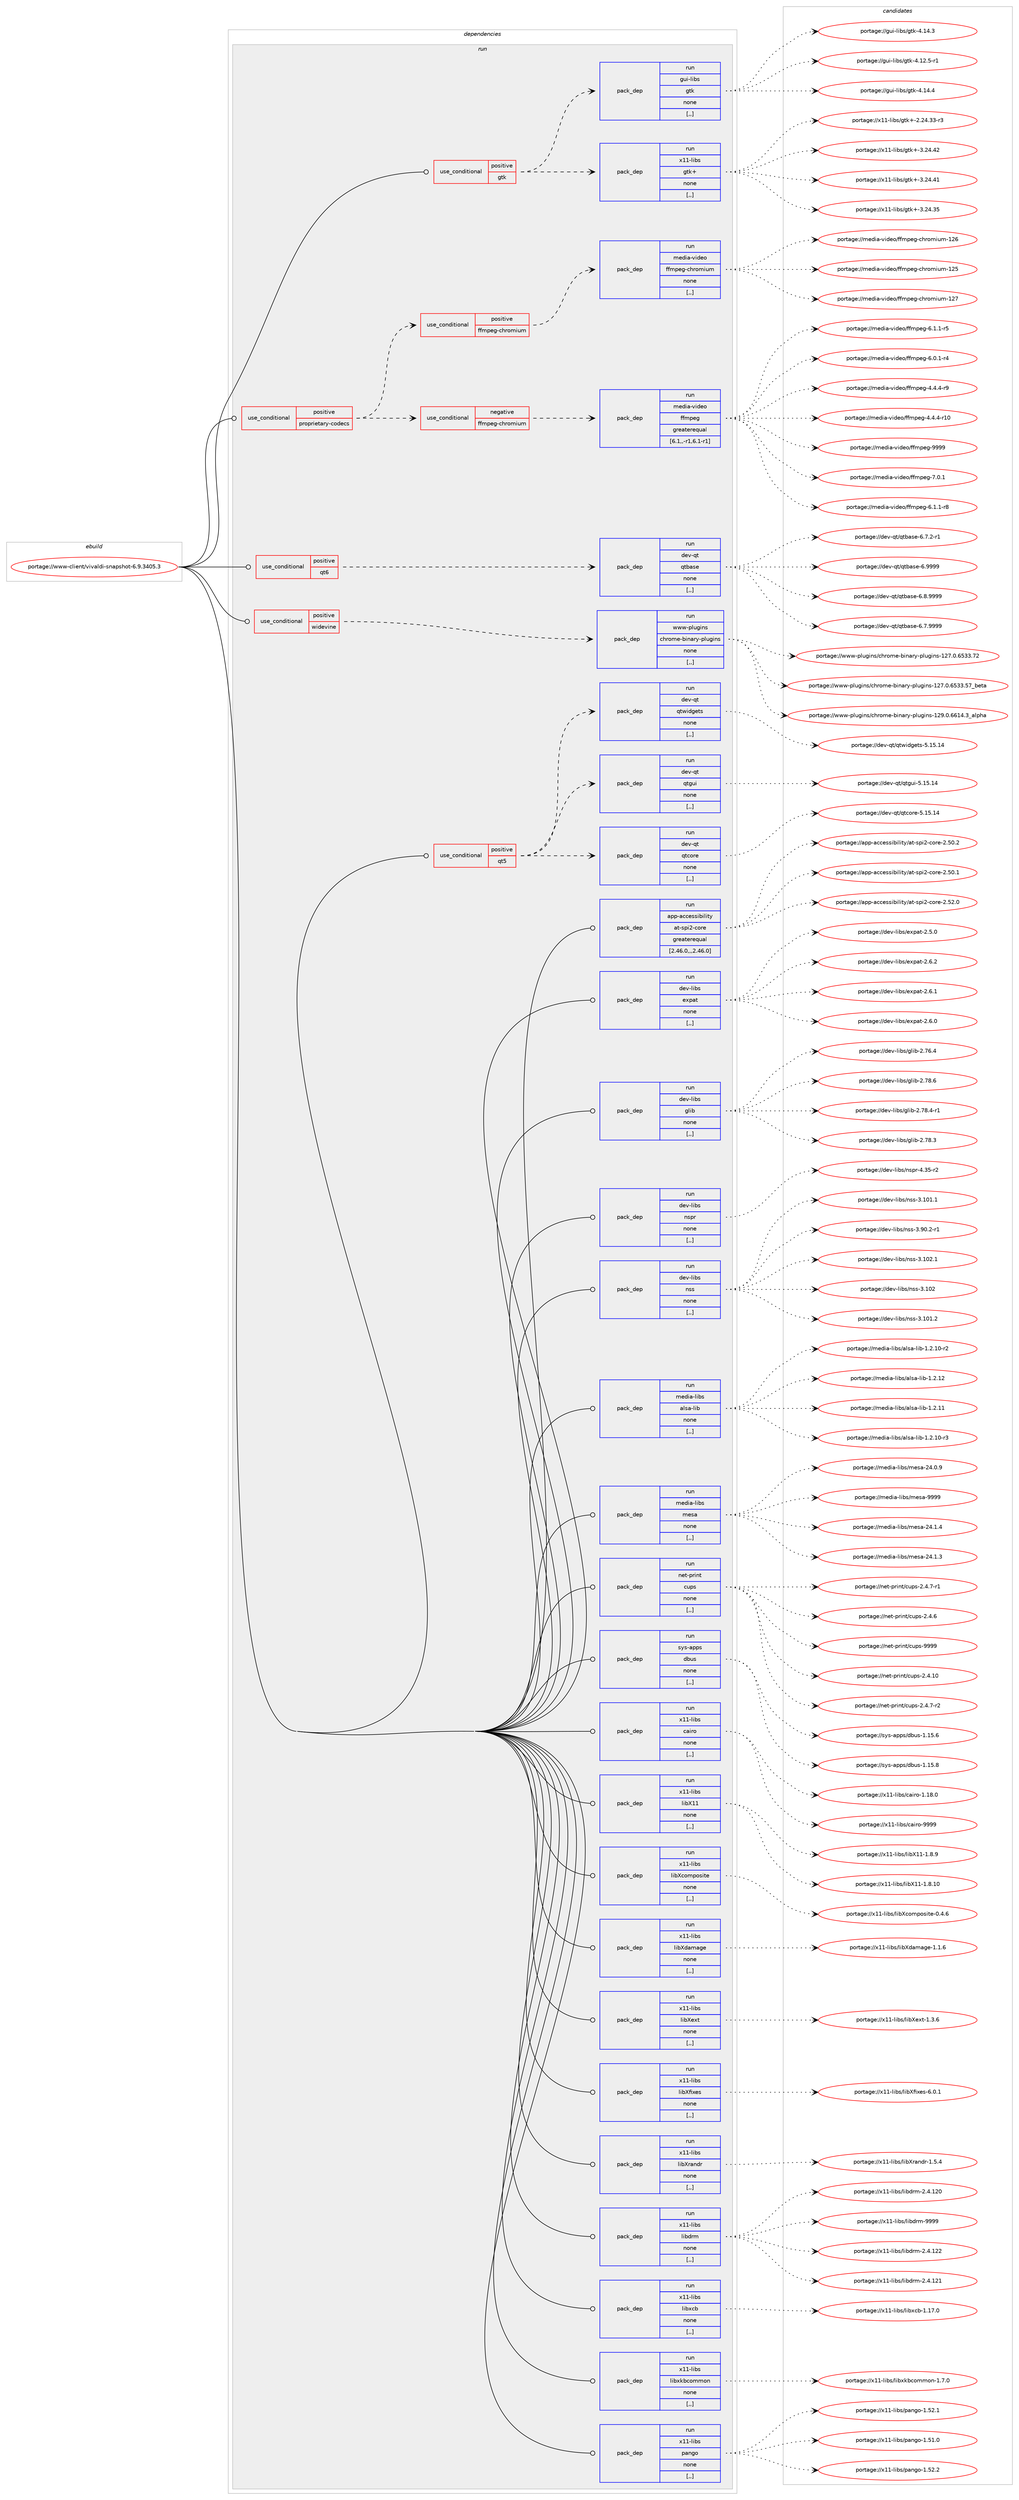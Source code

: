 digraph prolog {

# *************
# Graph options
# *************

newrank=true;
concentrate=true;
compound=true;
graph [rankdir=LR,fontname=Helvetica,fontsize=10,ranksep=1.5];#, ranksep=2.5, nodesep=0.2];
edge  [arrowhead=vee];
node  [fontname=Helvetica,fontsize=10];

# **********
# The ebuild
# **********

subgraph cluster_leftcol {
color=gray;
label=<<i>ebuild</i>>;
id [label="portage://www-client/vivaldi-snapshot-6.9.3405.3", color=red, width=4, href="../www-client/vivaldi-snapshot-6.9.3405.3.svg"];
}

# ****************
# The dependencies
# ****************

subgraph cluster_midcol {
color=gray;
label=<<i>dependencies</i>>;
subgraph cluster_compile {
fillcolor="#eeeeee";
style=filled;
label=<<i>compile</i>>;
}
subgraph cluster_compileandrun {
fillcolor="#eeeeee";
style=filled;
label=<<i>compile and run</i>>;
}
subgraph cluster_run {
fillcolor="#eeeeee";
style=filled;
label=<<i>run</i>>;
subgraph cond120314 {
dependency452154 [label=<<TABLE BORDER="0" CELLBORDER="1" CELLSPACING="0" CELLPADDING="4"><TR><TD ROWSPAN="3" CELLPADDING="10">use_conditional</TD></TR><TR><TD>positive</TD></TR><TR><TD>gtk</TD></TR></TABLE>>, shape=none, color=red];
subgraph pack328477 {
dependency452155 [label=<<TABLE BORDER="0" CELLBORDER="1" CELLSPACING="0" CELLPADDING="4" WIDTH="220"><TR><TD ROWSPAN="6" CELLPADDING="30">pack_dep</TD></TR><TR><TD WIDTH="110">run</TD></TR><TR><TD>gui-libs</TD></TR><TR><TD>gtk</TD></TR><TR><TD>none</TD></TR><TR><TD>[,,]</TD></TR></TABLE>>, shape=none, color=blue];
}
dependency452154:e -> dependency452155:w [weight=20,style="dashed",arrowhead="vee"];
subgraph pack328478 {
dependency452156 [label=<<TABLE BORDER="0" CELLBORDER="1" CELLSPACING="0" CELLPADDING="4" WIDTH="220"><TR><TD ROWSPAN="6" CELLPADDING="30">pack_dep</TD></TR><TR><TD WIDTH="110">run</TD></TR><TR><TD>x11-libs</TD></TR><TR><TD>gtk+</TD></TR><TR><TD>none</TD></TR><TR><TD>[,,]</TD></TR></TABLE>>, shape=none, color=blue];
}
dependency452154:e -> dependency452156:w [weight=20,style="dashed",arrowhead="vee"];
}
id:e -> dependency452154:w [weight=20,style="solid",arrowhead="odot"];
subgraph cond120315 {
dependency452157 [label=<<TABLE BORDER="0" CELLBORDER="1" CELLSPACING="0" CELLPADDING="4"><TR><TD ROWSPAN="3" CELLPADDING="10">use_conditional</TD></TR><TR><TD>positive</TD></TR><TR><TD>proprietary-codecs</TD></TR></TABLE>>, shape=none, color=red];
subgraph cond120316 {
dependency452158 [label=<<TABLE BORDER="0" CELLBORDER="1" CELLSPACING="0" CELLPADDING="4"><TR><TD ROWSPAN="3" CELLPADDING="10">use_conditional</TD></TR><TR><TD>negative</TD></TR><TR><TD>ffmpeg-chromium</TD></TR></TABLE>>, shape=none, color=red];
subgraph pack328479 {
dependency452159 [label=<<TABLE BORDER="0" CELLBORDER="1" CELLSPACING="0" CELLPADDING="4" WIDTH="220"><TR><TD ROWSPAN="6" CELLPADDING="30">pack_dep</TD></TR><TR><TD WIDTH="110">run</TD></TR><TR><TD>media-video</TD></TR><TR><TD>ffmpeg</TD></TR><TR><TD>greaterequal</TD></TR><TR><TD>[6.1,,-r1,6.1-r1]</TD></TR></TABLE>>, shape=none, color=blue];
}
dependency452158:e -> dependency452159:w [weight=20,style="dashed",arrowhead="vee"];
}
dependency452157:e -> dependency452158:w [weight=20,style="dashed",arrowhead="vee"];
subgraph cond120317 {
dependency452160 [label=<<TABLE BORDER="0" CELLBORDER="1" CELLSPACING="0" CELLPADDING="4"><TR><TD ROWSPAN="3" CELLPADDING="10">use_conditional</TD></TR><TR><TD>positive</TD></TR><TR><TD>ffmpeg-chromium</TD></TR></TABLE>>, shape=none, color=red];
subgraph pack328480 {
dependency452161 [label=<<TABLE BORDER="0" CELLBORDER="1" CELLSPACING="0" CELLPADDING="4" WIDTH="220"><TR><TD ROWSPAN="6" CELLPADDING="30">pack_dep</TD></TR><TR><TD WIDTH="110">run</TD></TR><TR><TD>media-video</TD></TR><TR><TD>ffmpeg-chromium</TD></TR><TR><TD>none</TD></TR><TR><TD>[,,]</TD></TR></TABLE>>, shape=none, color=blue];
}
dependency452160:e -> dependency452161:w [weight=20,style="dashed",arrowhead="vee"];
}
dependency452157:e -> dependency452160:w [weight=20,style="dashed",arrowhead="vee"];
}
id:e -> dependency452157:w [weight=20,style="solid",arrowhead="odot"];
subgraph cond120318 {
dependency452162 [label=<<TABLE BORDER="0" CELLBORDER="1" CELLSPACING="0" CELLPADDING="4"><TR><TD ROWSPAN="3" CELLPADDING="10">use_conditional</TD></TR><TR><TD>positive</TD></TR><TR><TD>qt5</TD></TR></TABLE>>, shape=none, color=red];
subgraph pack328481 {
dependency452163 [label=<<TABLE BORDER="0" CELLBORDER="1" CELLSPACING="0" CELLPADDING="4" WIDTH="220"><TR><TD ROWSPAN="6" CELLPADDING="30">pack_dep</TD></TR><TR><TD WIDTH="110">run</TD></TR><TR><TD>dev-qt</TD></TR><TR><TD>qtcore</TD></TR><TR><TD>none</TD></TR><TR><TD>[,,]</TD></TR></TABLE>>, shape=none, color=blue];
}
dependency452162:e -> dependency452163:w [weight=20,style="dashed",arrowhead="vee"];
subgraph pack328482 {
dependency452164 [label=<<TABLE BORDER="0" CELLBORDER="1" CELLSPACING="0" CELLPADDING="4" WIDTH="220"><TR><TD ROWSPAN="6" CELLPADDING="30">pack_dep</TD></TR><TR><TD WIDTH="110">run</TD></TR><TR><TD>dev-qt</TD></TR><TR><TD>qtgui</TD></TR><TR><TD>none</TD></TR><TR><TD>[,,]</TD></TR></TABLE>>, shape=none, color=blue];
}
dependency452162:e -> dependency452164:w [weight=20,style="dashed",arrowhead="vee"];
subgraph pack328483 {
dependency452165 [label=<<TABLE BORDER="0" CELLBORDER="1" CELLSPACING="0" CELLPADDING="4" WIDTH="220"><TR><TD ROWSPAN="6" CELLPADDING="30">pack_dep</TD></TR><TR><TD WIDTH="110">run</TD></TR><TR><TD>dev-qt</TD></TR><TR><TD>qtwidgets</TD></TR><TR><TD>none</TD></TR><TR><TD>[,,]</TD></TR></TABLE>>, shape=none, color=blue];
}
dependency452162:e -> dependency452165:w [weight=20,style="dashed",arrowhead="vee"];
}
id:e -> dependency452162:w [weight=20,style="solid",arrowhead="odot"];
subgraph cond120319 {
dependency452166 [label=<<TABLE BORDER="0" CELLBORDER="1" CELLSPACING="0" CELLPADDING="4"><TR><TD ROWSPAN="3" CELLPADDING="10">use_conditional</TD></TR><TR><TD>positive</TD></TR><TR><TD>qt6</TD></TR></TABLE>>, shape=none, color=red];
subgraph pack328484 {
dependency452167 [label=<<TABLE BORDER="0" CELLBORDER="1" CELLSPACING="0" CELLPADDING="4" WIDTH="220"><TR><TD ROWSPAN="6" CELLPADDING="30">pack_dep</TD></TR><TR><TD WIDTH="110">run</TD></TR><TR><TD>dev-qt</TD></TR><TR><TD>qtbase</TD></TR><TR><TD>none</TD></TR><TR><TD>[,,]</TD></TR></TABLE>>, shape=none, color=blue];
}
dependency452166:e -> dependency452167:w [weight=20,style="dashed",arrowhead="vee"];
}
id:e -> dependency452166:w [weight=20,style="solid",arrowhead="odot"];
subgraph cond120320 {
dependency452168 [label=<<TABLE BORDER="0" CELLBORDER="1" CELLSPACING="0" CELLPADDING="4"><TR><TD ROWSPAN="3" CELLPADDING="10">use_conditional</TD></TR><TR><TD>positive</TD></TR><TR><TD>widevine</TD></TR></TABLE>>, shape=none, color=red];
subgraph pack328485 {
dependency452169 [label=<<TABLE BORDER="0" CELLBORDER="1" CELLSPACING="0" CELLPADDING="4" WIDTH="220"><TR><TD ROWSPAN="6" CELLPADDING="30">pack_dep</TD></TR><TR><TD WIDTH="110">run</TD></TR><TR><TD>www-plugins</TD></TR><TR><TD>chrome-binary-plugins</TD></TR><TR><TD>none</TD></TR><TR><TD>[,,]</TD></TR></TABLE>>, shape=none, color=blue];
}
dependency452168:e -> dependency452169:w [weight=20,style="dashed",arrowhead="vee"];
}
id:e -> dependency452168:w [weight=20,style="solid",arrowhead="odot"];
subgraph pack328486 {
dependency452170 [label=<<TABLE BORDER="0" CELLBORDER="1" CELLSPACING="0" CELLPADDING="4" WIDTH="220"><TR><TD ROWSPAN="6" CELLPADDING="30">pack_dep</TD></TR><TR><TD WIDTH="110">run</TD></TR><TR><TD>app-accessibility</TD></TR><TR><TD>at-spi2-core</TD></TR><TR><TD>greaterequal</TD></TR><TR><TD>[2.46.0,,,2.46.0]</TD></TR></TABLE>>, shape=none, color=blue];
}
id:e -> dependency452170:w [weight=20,style="solid",arrowhead="odot"];
subgraph pack328487 {
dependency452171 [label=<<TABLE BORDER="0" CELLBORDER="1" CELLSPACING="0" CELLPADDING="4" WIDTH="220"><TR><TD ROWSPAN="6" CELLPADDING="30">pack_dep</TD></TR><TR><TD WIDTH="110">run</TD></TR><TR><TD>dev-libs</TD></TR><TR><TD>expat</TD></TR><TR><TD>none</TD></TR><TR><TD>[,,]</TD></TR></TABLE>>, shape=none, color=blue];
}
id:e -> dependency452171:w [weight=20,style="solid",arrowhead="odot"];
subgraph pack328488 {
dependency452172 [label=<<TABLE BORDER="0" CELLBORDER="1" CELLSPACING="0" CELLPADDING="4" WIDTH="220"><TR><TD ROWSPAN="6" CELLPADDING="30">pack_dep</TD></TR><TR><TD WIDTH="110">run</TD></TR><TR><TD>dev-libs</TD></TR><TR><TD>glib</TD></TR><TR><TD>none</TD></TR><TR><TD>[,,]</TD></TR></TABLE>>, shape=none, color=blue];
}
id:e -> dependency452172:w [weight=20,style="solid",arrowhead="odot"];
subgraph pack328489 {
dependency452173 [label=<<TABLE BORDER="0" CELLBORDER="1" CELLSPACING="0" CELLPADDING="4" WIDTH="220"><TR><TD ROWSPAN="6" CELLPADDING="30">pack_dep</TD></TR><TR><TD WIDTH="110">run</TD></TR><TR><TD>dev-libs</TD></TR><TR><TD>nspr</TD></TR><TR><TD>none</TD></TR><TR><TD>[,,]</TD></TR></TABLE>>, shape=none, color=blue];
}
id:e -> dependency452173:w [weight=20,style="solid",arrowhead="odot"];
subgraph pack328490 {
dependency452174 [label=<<TABLE BORDER="0" CELLBORDER="1" CELLSPACING="0" CELLPADDING="4" WIDTH="220"><TR><TD ROWSPAN="6" CELLPADDING="30">pack_dep</TD></TR><TR><TD WIDTH="110">run</TD></TR><TR><TD>dev-libs</TD></TR><TR><TD>nss</TD></TR><TR><TD>none</TD></TR><TR><TD>[,,]</TD></TR></TABLE>>, shape=none, color=blue];
}
id:e -> dependency452174:w [weight=20,style="solid",arrowhead="odot"];
subgraph pack328491 {
dependency452175 [label=<<TABLE BORDER="0" CELLBORDER="1" CELLSPACING="0" CELLPADDING="4" WIDTH="220"><TR><TD ROWSPAN="6" CELLPADDING="30">pack_dep</TD></TR><TR><TD WIDTH="110">run</TD></TR><TR><TD>media-libs</TD></TR><TR><TD>alsa-lib</TD></TR><TR><TD>none</TD></TR><TR><TD>[,,]</TD></TR></TABLE>>, shape=none, color=blue];
}
id:e -> dependency452175:w [weight=20,style="solid",arrowhead="odot"];
subgraph pack328492 {
dependency452176 [label=<<TABLE BORDER="0" CELLBORDER="1" CELLSPACING="0" CELLPADDING="4" WIDTH="220"><TR><TD ROWSPAN="6" CELLPADDING="30">pack_dep</TD></TR><TR><TD WIDTH="110">run</TD></TR><TR><TD>media-libs</TD></TR><TR><TD>mesa</TD></TR><TR><TD>none</TD></TR><TR><TD>[,,]</TD></TR></TABLE>>, shape=none, color=blue];
}
id:e -> dependency452176:w [weight=20,style="solid",arrowhead="odot"];
subgraph pack328493 {
dependency452177 [label=<<TABLE BORDER="0" CELLBORDER="1" CELLSPACING="0" CELLPADDING="4" WIDTH="220"><TR><TD ROWSPAN="6" CELLPADDING="30">pack_dep</TD></TR><TR><TD WIDTH="110">run</TD></TR><TR><TD>net-print</TD></TR><TR><TD>cups</TD></TR><TR><TD>none</TD></TR><TR><TD>[,,]</TD></TR></TABLE>>, shape=none, color=blue];
}
id:e -> dependency452177:w [weight=20,style="solid",arrowhead="odot"];
subgraph pack328494 {
dependency452178 [label=<<TABLE BORDER="0" CELLBORDER="1" CELLSPACING="0" CELLPADDING="4" WIDTH="220"><TR><TD ROWSPAN="6" CELLPADDING="30">pack_dep</TD></TR><TR><TD WIDTH="110">run</TD></TR><TR><TD>sys-apps</TD></TR><TR><TD>dbus</TD></TR><TR><TD>none</TD></TR><TR><TD>[,,]</TD></TR></TABLE>>, shape=none, color=blue];
}
id:e -> dependency452178:w [weight=20,style="solid",arrowhead="odot"];
subgraph pack328495 {
dependency452179 [label=<<TABLE BORDER="0" CELLBORDER="1" CELLSPACING="0" CELLPADDING="4" WIDTH="220"><TR><TD ROWSPAN="6" CELLPADDING="30">pack_dep</TD></TR><TR><TD WIDTH="110">run</TD></TR><TR><TD>x11-libs</TD></TR><TR><TD>cairo</TD></TR><TR><TD>none</TD></TR><TR><TD>[,,]</TD></TR></TABLE>>, shape=none, color=blue];
}
id:e -> dependency452179:w [weight=20,style="solid",arrowhead="odot"];
subgraph pack328496 {
dependency452180 [label=<<TABLE BORDER="0" CELLBORDER="1" CELLSPACING="0" CELLPADDING="4" WIDTH="220"><TR><TD ROWSPAN="6" CELLPADDING="30">pack_dep</TD></TR><TR><TD WIDTH="110">run</TD></TR><TR><TD>x11-libs</TD></TR><TR><TD>libX11</TD></TR><TR><TD>none</TD></TR><TR><TD>[,,]</TD></TR></TABLE>>, shape=none, color=blue];
}
id:e -> dependency452180:w [weight=20,style="solid",arrowhead="odot"];
subgraph pack328497 {
dependency452181 [label=<<TABLE BORDER="0" CELLBORDER="1" CELLSPACING="0" CELLPADDING="4" WIDTH="220"><TR><TD ROWSPAN="6" CELLPADDING="30">pack_dep</TD></TR><TR><TD WIDTH="110">run</TD></TR><TR><TD>x11-libs</TD></TR><TR><TD>libXcomposite</TD></TR><TR><TD>none</TD></TR><TR><TD>[,,]</TD></TR></TABLE>>, shape=none, color=blue];
}
id:e -> dependency452181:w [weight=20,style="solid",arrowhead="odot"];
subgraph pack328498 {
dependency452182 [label=<<TABLE BORDER="0" CELLBORDER="1" CELLSPACING="0" CELLPADDING="4" WIDTH="220"><TR><TD ROWSPAN="6" CELLPADDING="30">pack_dep</TD></TR><TR><TD WIDTH="110">run</TD></TR><TR><TD>x11-libs</TD></TR><TR><TD>libXdamage</TD></TR><TR><TD>none</TD></TR><TR><TD>[,,]</TD></TR></TABLE>>, shape=none, color=blue];
}
id:e -> dependency452182:w [weight=20,style="solid",arrowhead="odot"];
subgraph pack328499 {
dependency452183 [label=<<TABLE BORDER="0" CELLBORDER="1" CELLSPACING="0" CELLPADDING="4" WIDTH="220"><TR><TD ROWSPAN="6" CELLPADDING="30">pack_dep</TD></TR><TR><TD WIDTH="110">run</TD></TR><TR><TD>x11-libs</TD></TR><TR><TD>libXext</TD></TR><TR><TD>none</TD></TR><TR><TD>[,,]</TD></TR></TABLE>>, shape=none, color=blue];
}
id:e -> dependency452183:w [weight=20,style="solid",arrowhead="odot"];
subgraph pack328500 {
dependency452184 [label=<<TABLE BORDER="0" CELLBORDER="1" CELLSPACING="0" CELLPADDING="4" WIDTH="220"><TR><TD ROWSPAN="6" CELLPADDING="30">pack_dep</TD></TR><TR><TD WIDTH="110">run</TD></TR><TR><TD>x11-libs</TD></TR><TR><TD>libXfixes</TD></TR><TR><TD>none</TD></TR><TR><TD>[,,]</TD></TR></TABLE>>, shape=none, color=blue];
}
id:e -> dependency452184:w [weight=20,style="solid",arrowhead="odot"];
subgraph pack328501 {
dependency452185 [label=<<TABLE BORDER="0" CELLBORDER="1" CELLSPACING="0" CELLPADDING="4" WIDTH="220"><TR><TD ROWSPAN="6" CELLPADDING="30">pack_dep</TD></TR><TR><TD WIDTH="110">run</TD></TR><TR><TD>x11-libs</TD></TR><TR><TD>libXrandr</TD></TR><TR><TD>none</TD></TR><TR><TD>[,,]</TD></TR></TABLE>>, shape=none, color=blue];
}
id:e -> dependency452185:w [weight=20,style="solid",arrowhead="odot"];
subgraph pack328502 {
dependency452186 [label=<<TABLE BORDER="0" CELLBORDER="1" CELLSPACING="0" CELLPADDING="4" WIDTH="220"><TR><TD ROWSPAN="6" CELLPADDING="30">pack_dep</TD></TR><TR><TD WIDTH="110">run</TD></TR><TR><TD>x11-libs</TD></TR><TR><TD>libdrm</TD></TR><TR><TD>none</TD></TR><TR><TD>[,,]</TD></TR></TABLE>>, shape=none, color=blue];
}
id:e -> dependency452186:w [weight=20,style="solid",arrowhead="odot"];
subgraph pack328503 {
dependency452187 [label=<<TABLE BORDER="0" CELLBORDER="1" CELLSPACING="0" CELLPADDING="4" WIDTH="220"><TR><TD ROWSPAN="6" CELLPADDING="30">pack_dep</TD></TR><TR><TD WIDTH="110">run</TD></TR><TR><TD>x11-libs</TD></TR><TR><TD>libxcb</TD></TR><TR><TD>none</TD></TR><TR><TD>[,,]</TD></TR></TABLE>>, shape=none, color=blue];
}
id:e -> dependency452187:w [weight=20,style="solid",arrowhead="odot"];
subgraph pack328504 {
dependency452188 [label=<<TABLE BORDER="0" CELLBORDER="1" CELLSPACING="0" CELLPADDING="4" WIDTH="220"><TR><TD ROWSPAN="6" CELLPADDING="30">pack_dep</TD></TR><TR><TD WIDTH="110">run</TD></TR><TR><TD>x11-libs</TD></TR><TR><TD>libxkbcommon</TD></TR><TR><TD>none</TD></TR><TR><TD>[,,]</TD></TR></TABLE>>, shape=none, color=blue];
}
id:e -> dependency452188:w [weight=20,style="solid",arrowhead="odot"];
subgraph pack328505 {
dependency452189 [label=<<TABLE BORDER="0" CELLBORDER="1" CELLSPACING="0" CELLPADDING="4" WIDTH="220"><TR><TD ROWSPAN="6" CELLPADDING="30">pack_dep</TD></TR><TR><TD WIDTH="110">run</TD></TR><TR><TD>x11-libs</TD></TR><TR><TD>pango</TD></TR><TR><TD>none</TD></TR><TR><TD>[,,]</TD></TR></TABLE>>, shape=none, color=blue];
}
id:e -> dependency452189:w [weight=20,style="solid",arrowhead="odot"];
}
}

# **************
# The candidates
# **************

subgraph cluster_choices {
rank=same;
color=gray;
label=<<i>candidates</i>>;

subgraph choice328477 {
color=black;
nodesep=1;
choice10311710545108105981154710311610745524649524652 [label="portage://gui-libs/gtk-4.14.4", color=red, width=4,href="../gui-libs/gtk-4.14.4.svg"];
choice10311710545108105981154710311610745524649524651 [label="portage://gui-libs/gtk-4.14.3", color=red, width=4,href="../gui-libs/gtk-4.14.3.svg"];
choice103117105451081059811547103116107455246495046534511449 [label="portage://gui-libs/gtk-4.12.5-r1", color=red, width=4,href="../gui-libs/gtk-4.12.5-r1.svg"];
dependency452155:e -> choice10311710545108105981154710311610745524649524652:w [style=dotted,weight="100"];
dependency452155:e -> choice10311710545108105981154710311610745524649524651:w [style=dotted,weight="100"];
dependency452155:e -> choice103117105451081059811547103116107455246495046534511449:w [style=dotted,weight="100"];
}
subgraph choice328478 {
color=black;
nodesep=1;
choice1204949451081059811547103116107434551465052465250 [label="portage://x11-libs/gtk+-3.24.42", color=red, width=4,href="../x11-libs/gtk+-3.24.42.svg"];
choice1204949451081059811547103116107434551465052465249 [label="portage://x11-libs/gtk+-3.24.41", color=red, width=4,href="../x11-libs/gtk+-3.24.41.svg"];
choice1204949451081059811547103116107434551465052465153 [label="portage://x11-libs/gtk+-3.24.35", color=red, width=4,href="../x11-libs/gtk+-3.24.35.svg"];
choice12049494510810598115471031161074345504650524651514511451 [label="portage://x11-libs/gtk+-2.24.33-r3", color=red, width=4,href="../x11-libs/gtk+-2.24.33-r3.svg"];
dependency452156:e -> choice1204949451081059811547103116107434551465052465250:w [style=dotted,weight="100"];
dependency452156:e -> choice1204949451081059811547103116107434551465052465249:w [style=dotted,weight="100"];
dependency452156:e -> choice1204949451081059811547103116107434551465052465153:w [style=dotted,weight="100"];
dependency452156:e -> choice12049494510810598115471031161074345504650524651514511451:w [style=dotted,weight="100"];
}
subgraph choice328479 {
color=black;
nodesep=1;
choice1091011001059745118105100101111471021021091121011034557575757 [label="portage://media-video/ffmpeg-9999", color=red, width=4,href="../media-video/ffmpeg-9999.svg"];
choice109101100105974511810510010111147102102109112101103455546484649 [label="portage://media-video/ffmpeg-7.0.1", color=red, width=4,href="../media-video/ffmpeg-7.0.1.svg"];
choice1091011001059745118105100101111471021021091121011034554464946494511456 [label="portage://media-video/ffmpeg-6.1.1-r8", color=red, width=4,href="../media-video/ffmpeg-6.1.1-r8.svg"];
choice1091011001059745118105100101111471021021091121011034554464946494511453 [label="portage://media-video/ffmpeg-6.1.1-r5", color=red, width=4,href="../media-video/ffmpeg-6.1.1-r5.svg"];
choice1091011001059745118105100101111471021021091121011034554464846494511452 [label="portage://media-video/ffmpeg-6.0.1-r4", color=red, width=4,href="../media-video/ffmpeg-6.0.1-r4.svg"];
choice1091011001059745118105100101111471021021091121011034552465246524511457 [label="portage://media-video/ffmpeg-4.4.4-r9", color=red, width=4,href="../media-video/ffmpeg-4.4.4-r9.svg"];
choice109101100105974511810510010111147102102109112101103455246524652451144948 [label="portage://media-video/ffmpeg-4.4.4-r10", color=red, width=4,href="../media-video/ffmpeg-4.4.4-r10.svg"];
dependency452159:e -> choice1091011001059745118105100101111471021021091121011034557575757:w [style=dotted,weight="100"];
dependency452159:e -> choice109101100105974511810510010111147102102109112101103455546484649:w [style=dotted,weight="100"];
dependency452159:e -> choice1091011001059745118105100101111471021021091121011034554464946494511456:w [style=dotted,weight="100"];
dependency452159:e -> choice1091011001059745118105100101111471021021091121011034554464946494511453:w [style=dotted,weight="100"];
dependency452159:e -> choice1091011001059745118105100101111471021021091121011034554464846494511452:w [style=dotted,weight="100"];
dependency452159:e -> choice1091011001059745118105100101111471021021091121011034552465246524511457:w [style=dotted,weight="100"];
dependency452159:e -> choice109101100105974511810510010111147102102109112101103455246524652451144948:w [style=dotted,weight="100"];
}
subgraph choice328480 {
color=black;
nodesep=1;
choice109101100105974511810510010111147102102109112101103459910411411110910511710945495055 [label="portage://media-video/ffmpeg-chromium-127", color=red, width=4,href="../media-video/ffmpeg-chromium-127.svg"];
choice109101100105974511810510010111147102102109112101103459910411411110910511710945495054 [label="portage://media-video/ffmpeg-chromium-126", color=red, width=4,href="../media-video/ffmpeg-chromium-126.svg"];
choice109101100105974511810510010111147102102109112101103459910411411110910511710945495053 [label="portage://media-video/ffmpeg-chromium-125", color=red, width=4,href="../media-video/ffmpeg-chromium-125.svg"];
dependency452161:e -> choice109101100105974511810510010111147102102109112101103459910411411110910511710945495055:w [style=dotted,weight="100"];
dependency452161:e -> choice109101100105974511810510010111147102102109112101103459910411411110910511710945495054:w [style=dotted,weight="100"];
dependency452161:e -> choice109101100105974511810510010111147102102109112101103459910411411110910511710945495053:w [style=dotted,weight="100"];
}
subgraph choice328481 {
color=black;
nodesep=1;
choice1001011184511311647113116991111141014553464953464952 [label="portage://dev-qt/qtcore-5.15.14", color=red, width=4,href="../dev-qt/qtcore-5.15.14.svg"];
dependency452163:e -> choice1001011184511311647113116991111141014553464953464952:w [style=dotted,weight="100"];
}
subgraph choice328482 {
color=black;
nodesep=1;
choice10010111845113116471131161031171054553464953464952 [label="portage://dev-qt/qtgui-5.15.14", color=red, width=4,href="../dev-qt/qtgui-5.15.14.svg"];
dependency452164:e -> choice10010111845113116471131161031171054553464953464952:w [style=dotted,weight="100"];
}
subgraph choice328483 {
color=black;
nodesep=1;
choice10010111845113116471131161191051001031011161154553464953464952 [label="portage://dev-qt/qtwidgets-5.15.14", color=red, width=4,href="../dev-qt/qtwidgets-5.15.14.svg"];
dependency452165:e -> choice10010111845113116471131161191051001031011161154553464953464952:w [style=dotted,weight="100"];
}
subgraph choice328484 {
color=black;
nodesep=1;
choice1001011184511311647113116989711510145544657575757 [label="portage://dev-qt/qtbase-6.9999", color=red, width=4,href="../dev-qt/qtbase-6.9999.svg"];
choice10010111845113116471131169897115101455446564657575757 [label="portage://dev-qt/qtbase-6.8.9999", color=red, width=4,href="../dev-qt/qtbase-6.8.9999.svg"];
choice10010111845113116471131169897115101455446554657575757 [label="portage://dev-qt/qtbase-6.7.9999", color=red, width=4,href="../dev-qt/qtbase-6.7.9999.svg"];
choice100101118451131164711311698971151014554465546504511449 [label="portage://dev-qt/qtbase-6.7.2-r1", color=red, width=4,href="../dev-qt/qtbase-6.7.2-r1.svg"];
dependency452167:e -> choice1001011184511311647113116989711510145544657575757:w [style=dotted,weight="100"];
dependency452167:e -> choice10010111845113116471131169897115101455446564657575757:w [style=dotted,weight="100"];
dependency452167:e -> choice10010111845113116471131169897115101455446554657575757:w [style=dotted,weight="100"];
dependency452167:e -> choice100101118451131164711311698971151014554465546504511449:w [style=dotted,weight="100"];
}
subgraph choice328485 {
color=black;
nodesep=1;
choice1191191194511210811710310511011547991041141111091014598105110971141214511210811710310511011545495057464846545449524651959710811210497 [label="portage://www-plugins/chrome-binary-plugins-129.0.6614.3_alpha", color=red, width=4,href="../www-plugins/chrome-binary-plugins-129.0.6614.3_alpha.svg"];
choice119119119451121081171031051101154799104114111109101459810511097114121451121081171031051101154549505546484654535151465550 [label="portage://www-plugins/chrome-binary-plugins-127.0.6533.72", color=red, width=4,href="../www-plugins/chrome-binary-plugins-127.0.6533.72.svg"];
choice119119119451121081171031051101154799104114111109101459810511097114121451121081171031051101154549505546484654535151465355959810111697 [label="portage://www-plugins/chrome-binary-plugins-127.0.6533.57_beta", color=red, width=4,href="../www-plugins/chrome-binary-plugins-127.0.6533.57_beta.svg"];
dependency452169:e -> choice1191191194511210811710310511011547991041141111091014598105110971141214511210811710310511011545495057464846545449524651959710811210497:w [style=dotted,weight="100"];
dependency452169:e -> choice119119119451121081171031051101154799104114111109101459810511097114121451121081171031051101154549505546484654535151465550:w [style=dotted,weight="100"];
dependency452169:e -> choice119119119451121081171031051101154799104114111109101459810511097114121451121081171031051101154549505546484654535151465355959810111697:w [style=dotted,weight="100"];
}
subgraph choice328486 {
color=black;
nodesep=1;
choice97112112459799991011151151059810510810511612147971164511511210550459911111410145504653504648 [label="portage://app-accessibility/at-spi2-core-2.52.0", color=red, width=4,href="../app-accessibility/at-spi2-core-2.52.0.svg"];
choice97112112459799991011151151059810510810511612147971164511511210550459911111410145504653484650 [label="portage://app-accessibility/at-spi2-core-2.50.2", color=red, width=4,href="../app-accessibility/at-spi2-core-2.50.2.svg"];
choice97112112459799991011151151059810510810511612147971164511511210550459911111410145504653484649 [label="portage://app-accessibility/at-spi2-core-2.50.1", color=red, width=4,href="../app-accessibility/at-spi2-core-2.50.1.svg"];
dependency452170:e -> choice97112112459799991011151151059810510810511612147971164511511210550459911111410145504653504648:w [style=dotted,weight="100"];
dependency452170:e -> choice97112112459799991011151151059810510810511612147971164511511210550459911111410145504653484650:w [style=dotted,weight="100"];
dependency452170:e -> choice97112112459799991011151151059810510810511612147971164511511210550459911111410145504653484649:w [style=dotted,weight="100"];
}
subgraph choice328487 {
color=black;
nodesep=1;
choice10010111845108105981154710112011297116455046544650 [label="portage://dev-libs/expat-2.6.2", color=red, width=4,href="../dev-libs/expat-2.6.2.svg"];
choice10010111845108105981154710112011297116455046544649 [label="portage://dev-libs/expat-2.6.1", color=red, width=4,href="../dev-libs/expat-2.6.1.svg"];
choice10010111845108105981154710112011297116455046544648 [label="portage://dev-libs/expat-2.6.0", color=red, width=4,href="../dev-libs/expat-2.6.0.svg"];
choice10010111845108105981154710112011297116455046534648 [label="portage://dev-libs/expat-2.5.0", color=red, width=4,href="../dev-libs/expat-2.5.0.svg"];
dependency452171:e -> choice10010111845108105981154710112011297116455046544650:w [style=dotted,weight="100"];
dependency452171:e -> choice10010111845108105981154710112011297116455046544649:w [style=dotted,weight="100"];
dependency452171:e -> choice10010111845108105981154710112011297116455046544648:w [style=dotted,weight="100"];
dependency452171:e -> choice10010111845108105981154710112011297116455046534648:w [style=dotted,weight="100"];
}
subgraph choice328488 {
color=black;
nodesep=1;
choice1001011184510810598115471031081059845504655564654 [label="portage://dev-libs/glib-2.78.6", color=red, width=4,href="../dev-libs/glib-2.78.6.svg"];
choice10010111845108105981154710310810598455046555646524511449 [label="portage://dev-libs/glib-2.78.4-r1", color=red, width=4,href="../dev-libs/glib-2.78.4-r1.svg"];
choice1001011184510810598115471031081059845504655564651 [label="portage://dev-libs/glib-2.78.3", color=red, width=4,href="../dev-libs/glib-2.78.3.svg"];
choice1001011184510810598115471031081059845504655544652 [label="portage://dev-libs/glib-2.76.4", color=red, width=4,href="../dev-libs/glib-2.76.4.svg"];
dependency452172:e -> choice1001011184510810598115471031081059845504655564654:w [style=dotted,weight="100"];
dependency452172:e -> choice10010111845108105981154710310810598455046555646524511449:w [style=dotted,weight="100"];
dependency452172:e -> choice1001011184510810598115471031081059845504655564651:w [style=dotted,weight="100"];
dependency452172:e -> choice1001011184510810598115471031081059845504655544652:w [style=dotted,weight="100"];
}
subgraph choice328489 {
color=black;
nodesep=1;
choice10010111845108105981154711011511211445524651534511450 [label="portage://dev-libs/nspr-4.35-r2", color=red, width=4,href="../dev-libs/nspr-4.35-r2.svg"];
dependency452173:e -> choice10010111845108105981154711011511211445524651534511450:w [style=dotted,weight="100"];
}
subgraph choice328490 {
color=black;
nodesep=1;
choice1001011184510810598115471101151154551464948504649 [label="portage://dev-libs/nss-3.102.1", color=red, width=4,href="../dev-libs/nss-3.102.1.svg"];
choice100101118451081059811547110115115455146494850 [label="portage://dev-libs/nss-3.102", color=red, width=4,href="../dev-libs/nss-3.102.svg"];
choice1001011184510810598115471101151154551464948494650 [label="portage://dev-libs/nss-3.101.2", color=red, width=4,href="../dev-libs/nss-3.101.2.svg"];
choice1001011184510810598115471101151154551464948494649 [label="portage://dev-libs/nss-3.101.1", color=red, width=4,href="../dev-libs/nss-3.101.1.svg"];
choice100101118451081059811547110115115455146574846504511449 [label="portage://dev-libs/nss-3.90.2-r1", color=red, width=4,href="../dev-libs/nss-3.90.2-r1.svg"];
dependency452174:e -> choice1001011184510810598115471101151154551464948504649:w [style=dotted,weight="100"];
dependency452174:e -> choice100101118451081059811547110115115455146494850:w [style=dotted,weight="100"];
dependency452174:e -> choice1001011184510810598115471101151154551464948494650:w [style=dotted,weight="100"];
dependency452174:e -> choice1001011184510810598115471101151154551464948494649:w [style=dotted,weight="100"];
dependency452174:e -> choice100101118451081059811547110115115455146574846504511449:w [style=dotted,weight="100"];
}
subgraph choice328491 {
color=black;
nodesep=1;
choice109101100105974510810598115479710811597451081059845494650464950 [label="portage://media-libs/alsa-lib-1.2.12", color=red, width=4,href="../media-libs/alsa-lib-1.2.12.svg"];
choice109101100105974510810598115479710811597451081059845494650464949 [label="portage://media-libs/alsa-lib-1.2.11", color=red, width=4,href="../media-libs/alsa-lib-1.2.11.svg"];
choice1091011001059745108105981154797108115974510810598454946504649484511451 [label="portage://media-libs/alsa-lib-1.2.10-r3", color=red, width=4,href="../media-libs/alsa-lib-1.2.10-r3.svg"];
choice1091011001059745108105981154797108115974510810598454946504649484511450 [label="portage://media-libs/alsa-lib-1.2.10-r2", color=red, width=4,href="../media-libs/alsa-lib-1.2.10-r2.svg"];
dependency452175:e -> choice109101100105974510810598115479710811597451081059845494650464950:w [style=dotted,weight="100"];
dependency452175:e -> choice109101100105974510810598115479710811597451081059845494650464949:w [style=dotted,weight="100"];
dependency452175:e -> choice1091011001059745108105981154797108115974510810598454946504649484511451:w [style=dotted,weight="100"];
dependency452175:e -> choice1091011001059745108105981154797108115974510810598454946504649484511450:w [style=dotted,weight="100"];
}
subgraph choice328492 {
color=black;
nodesep=1;
choice10910110010597451081059811547109101115974557575757 [label="portage://media-libs/mesa-9999", color=red, width=4,href="../media-libs/mesa-9999.svg"];
choice109101100105974510810598115471091011159745505246494652 [label="portage://media-libs/mesa-24.1.4", color=red, width=4,href="../media-libs/mesa-24.1.4.svg"];
choice109101100105974510810598115471091011159745505246494651 [label="portage://media-libs/mesa-24.1.3", color=red, width=4,href="../media-libs/mesa-24.1.3.svg"];
choice109101100105974510810598115471091011159745505246484657 [label="portage://media-libs/mesa-24.0.9", color=red, width=4,href="../media-libs/mesa-24.0.9.svg"];
dependency452176:e -> choice10910110010597451081059811547109101115974557575757:w [style=dotted,weight="100"];
dependency452176:e -> choice109101100105974510810598115471091011159745505246494652:w [style=dotted,weight="100"];
dependency452176:e -> choice109101100105974510810598115471091011159745505246494651:w [style=dotted,weight="100"];
dependency452176:e -> choice109101100105974510810598115471091011159745505246484657:w [style=dotted,weight="100"];
}
subgraph choice328493 {
color=black;
nodesep=1;
choice1101011164511211410511011647991171121154557575757 [label="portage://net-print/cups-9999", color=red, width=4,href="../net-print/cups-9999.svg"];
choice11010111645112114105110116479911711211545504652464948 [label="portage://net-print/cups-2.4.10", color=red, width=4,href="../net-print/cups-2.4.10.svg"];
choice1101011164511211410511011647991171121154550465246554511450 [label="portage://net-print/cups-2.4.7-r2", color=red, width=4,href="../net-print/cups-2.4.7-r2.svg"];
choice1101011164511211410511011647991171121154550465246554511449 [label="portage://net-print/cups-2.4.7-r1", color=red, width=4,href="../net-print/cups-2.4.7-r1.svg"];
choice110101116451121141051101164799117112115455046524654 [label="portage://net-print/cups-2.4.6", color=red, width=4,href="../net-print/cups-2.4.6.svg"];
dependency452177:e -> choice1101011164511211410511011647991171121154557575757:w [style=dotted,weight="100"];
dependency452177:e -> choice11010111645112114105110116479911711211545504652464948:w [style=dotted,weight="100"];
dependency452177:e -> choice1101011164511211410511011647991171121154550465246554511450:w [style=dotted,weight="100"];
dependency452177:e -> choice1101011164511211410511011647991171121154550465246554511449:w [style=dotted,weight="100"];
dependency452177:e -> choice110101116451121141051101164799117112115455046524654:w [style=dotted,weight="100"];
}
subgraph choice328494 {
color=black;
nodesep=1;
choice1151211154597112112115471009811711545494649534656 [label="portage://sys-apps/dbus-1.15.8", color=red, width=4,href="../sys-apps/dbus-1.15.8.svg"];
choice1151211154597112112115471009811711545494649534654 [label="portage://sys-apps/dbus-1.15.6", color=red, width=4,href="../sys-apps/dbus-1.15.6.svg"];
dependency452178:e -> choice1151211154597112112115471009811711545494649534656:w [style=dotted,weight="100"];
dependency452178:e -> choice1151211154597112112115471009811711545494649534654:w [style=dotted,weight="100"];
}
subgraph choice328495 {
color=black;
nodesep=1;
choice120494945108105981154799971051141114557575757 [label="portage://x11-libs/cairo-9999", color=red, width=4,href="../x11-libs/cairo-9999.svg"];
choice1204949451081059811547999710511411145494649564648 [label="portage://x11-libs/cairo-1.18.0", color=red, width=4,href="../x11-libs/cairo-1.18.0.svg"];
dependency452179:e -> choice120494945108105981154799971051141114557575757:w [style=dotted,weight="100"];
dependency452179:e -> choice1204949451081059811547999710511411145494649564648:w [style=dotted,weight="100"];
}
subgraph choice328496 {
color=black;
nodesep=1;
choice12049494510810598115471081059888494945494656464948 [label="portage://x11-libs/libX11-1.8.10", color=red, width=4,href="../x11-libs/libX11-1.8.10.svg"];
choice120494945108105981154710810598884949454946564657 [label="portage://x11-libs/libX11-1.8.9", color=red, width=4,href="../x11-libs/libX11-1.8.9.svg"];
dependency452180:e -> choice12049494510810598115471081059888494945494656464948:w [style=dotted,weight="100"];
dependency452180:e -> choice120494945108105981154710810598884949454946564657:w [style=dotted,weight="100"];
}
subgraph choice328497 {
color=black;
nodesep=1;
choice1204949451081059811547108105988899111109112111115105116101454846524654 [label="portage://x11-libs/libXcomposite-0.4.6", color=red, width=4,href="../x11-libs/libXcomposite-0.4.6.svg"];
dependency452181:e -> choice1204949451081059811547108105988899111109112111115105116101454846524654:w [style=dotted,weight="100"];
}
subgraph choice328498 {
color=black;
nodesep=1;
choice120494945108105981154710810598881009710997103101454946494654 [label="portage://x11-libs/libXdamage-1.1.6", color=red, width=4,href="../x11-libs/libXdamage-1.1.6.svg"];
dependency452182:e -> choice120494945108105981154710810598881009710997103101454946494654:w [style=dotted,weight="100"];
}
subgraph choice328499 {
color=black;
nodesep=1;
choice12049494510810598115471081059888101120116454946514654 [label="portage://x11-libs/libXext-1.3.6", color=red, width=4,href="../x11-libs/libXext-1.3.6.svg"];
dependency452183:e -> choice12049494510810598115471081059888101120116454946514654:w [style=dotted,weight="100"];
}
subgraph choice328500 {
color=black;
nodesep=1;
choice12049494510810598115471081059888102105120101115455446484649 [label="portage://x11-libs/libXfixes-6.0.1", color=red, width=4,href="../x11-libs/libXfixes-6.0.1.svg"];
dependency452184:e -> choice12049494510810598115471081059888102105120101115455446484649:w [style=dotted,weight="100"];
}
subgraph choice328501 {
color=black;
nodesep=1;
choice1204949451081059811547108105988811497110100114454946534652 [label="portage://x11-libs/libXrandr-1.5.4", color=red, width=4,href="../x11-libs/libXrandr-1.5.4.svg"];
dependency452185:e -> choice1204949451081059811547108105988811497110100114454946534652:w [style=dotted,weight="100"];
}
subgraph choice328502 {
color=black;
nodesep=1;
choice1204949451081059811547108105981001141094557575757 [label="portage://x11-libs/libdrm-9999", color=red, width=4,href="../x11-libs/libdrm-9999.svg"];
choice1204949451081059811547108105981001141094550465246495050 [label="portage://x11-libs/libdrm-2.4.122", color=red, width=4,href="../x11-libs/libdrm-2.4.122.svg"];
choice1204949451081059811547108105981001141094550465246495049 [label="portage://x11-libs/libdrm-2.4.121", color=red, width=4,href="../x11-libs/libdrm-2.4.121.svg"];
choice1204949451081059811547108105981001141094550465246495048 [label="portage://x11-libs/libdrm-2.4.120", color=red, width=4,href="../x11-libs/libdrm-2.4.120.svg"];
dependency452186:e -> choice1204949451081059811547108105981001141094557575757:w [style=dotted,weight="100"];
dependency452186:e -> choice1204949451081059811547108105981001141094550465246495050:w [style=dotted,weight="100"];
dependency452186:e -> choice1204949451081059811547108105981001141094550465246495049:w [style=dotted,weight="100"];
dependency452186:e -> choice1204949451081059811547108105981001141094550465246495048:w [style=dotted,weight="100"];
}
subgraph choice328503 {
color=black;
nodesep=1;
choice120494945108105981154710810598120999845494649554648 [label="portage://x11-libs/libxcb-1.17.0", color=red, width=4,href="../x11-libs/libxcb-1.17.0.svg"];
dependency452187:e -> choice120494945108105981154710810598120999845494649554648:w [style=dotted,weight="100"];
}
subgraph choice328504 {
color=black;
nodesep=1;
choice1204949451081059811547108105981201079899111109109111110454946554648 [label="portage://x11-libs/libxkbcommon-1.7.0", color=red, width=4,href="../x11-libs/libxkbcommon-1.7.0.svg"];
dependency452188:e -> choice1204949451081059811547108105981201079899111109109111110454946554648:w [style=dotted,weight="100"];
}
subgraph choice328505 {
color=black;
nodesep=1;
choice12049494510810598115471129711010311145494653504650 [label="portage://x11-libs/pango-1.52.2", color=red, width=4,href="../x11-libs/pango-1.52.2.svg"];
choice12049494510810598115471129711010311145494653504649 [label="portage://x11-libs/pango-1.52.1", color=red, width=4,href="../x11-libs/pango-1.52.1.svg"];
choice12049494510810598115471129711010311145494653494648 [label="portage://x11-libs/pango-1.51.0", color=red, width=4,href="../x11-libs/pango-1.51.0.svg"];
dependency452189:e -> choice12049494510810598115471129711010311145494653504650:w [style=dotted,weight="100"];
dependency452189:e -> choice12049494510810598115471129711010311145494653504649:w [style=dotted,weight="100"];
dependency452189:e -> choice12049494510810598115471129711010311145494653494648:w [style=dotted,weight="100"];
}
}

}
